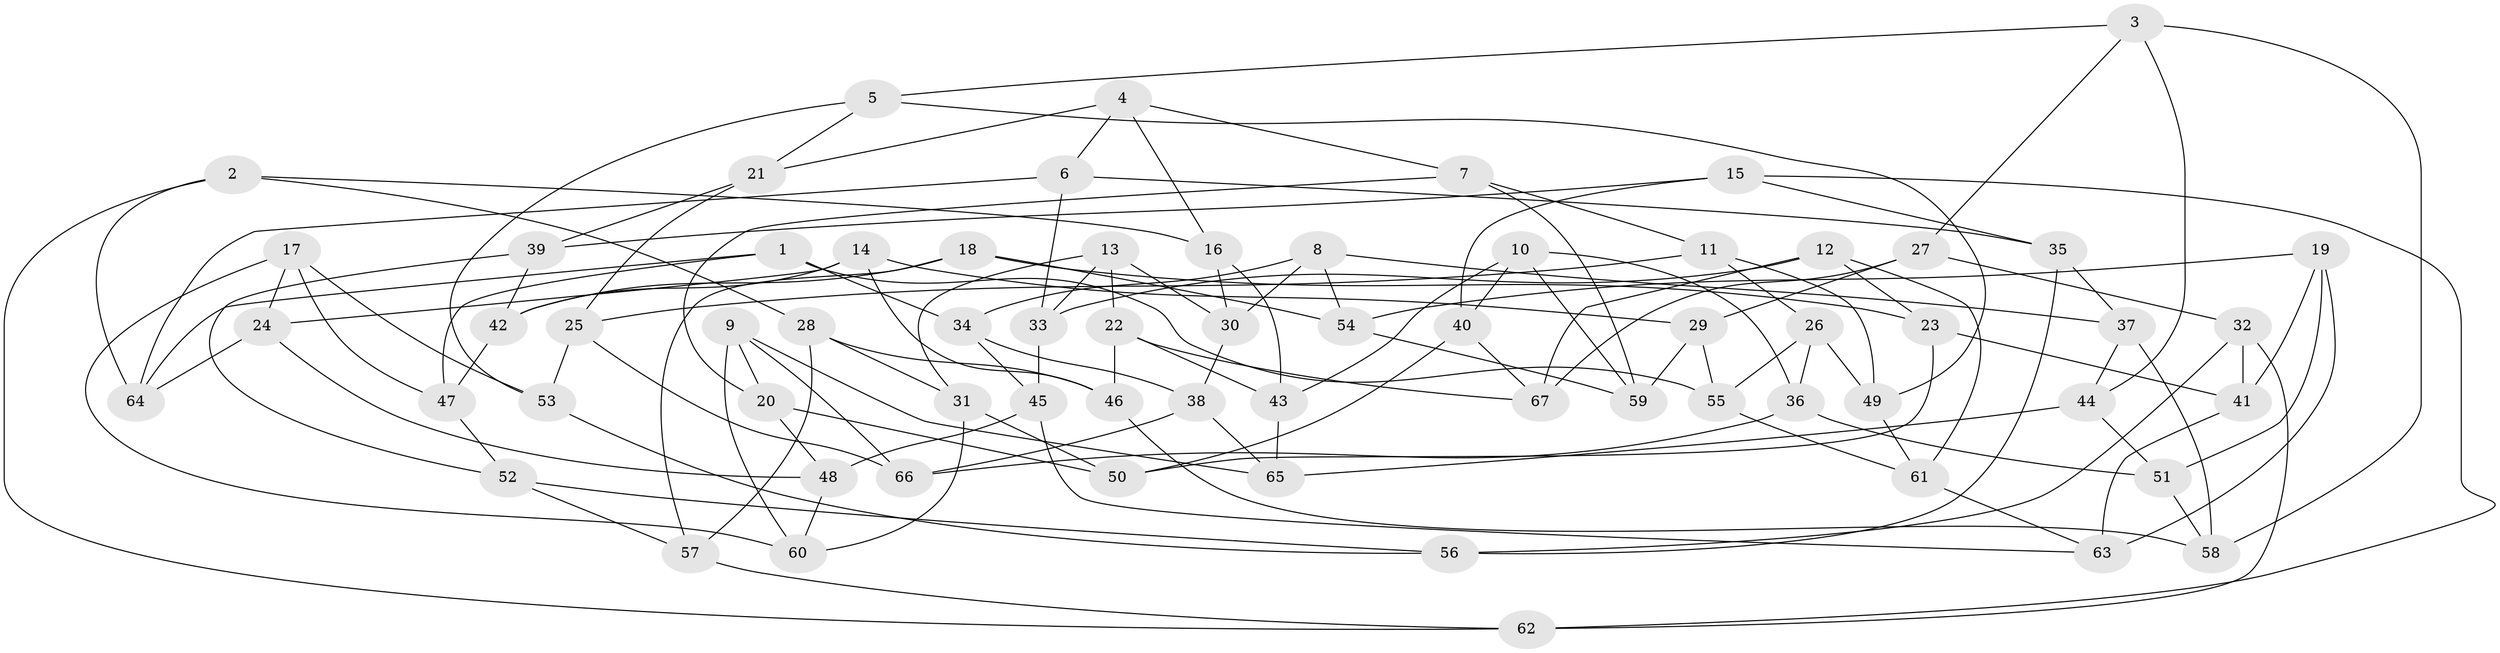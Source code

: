 // coarse degree distribution, {6: 0.45714285714285713, 5: 0.4, 4: 0.14285714285714285}
// Generated by graph-tools (version 1.1) at 2025/38/03/04/25 23:38:05]
// undirected, 67 vertices, 134 edges
graph export_dot {
  node [color=gray90,style=filled];
  1;
  2;
  3;
  4;
  5;
  6;
  7;
  8;
  9;
  10;
  11;
  12;
  13;
  14;
  15;
  16;
  17;
  18;
  19;
  20;
  21;
  22;
  23;
  24;
  25;
  26;
  27;
  28;
  29;
  30;
  31;
  32;
  33;
  34;
  35;
  36;
  37;
  38;
  39;
  40;
  41;
  42;
  43;
  44;
  45;
  46;
  47;
  48;
  49;
  50;
  51;
  52;
  53;
  54;
  55;
  56;
  57;
  58;
  59;
  60;
  61;
  62;
  63;
  64;
  65;
  66;
  67;
  1 -- 47;
  1 -- 34;
  1 -- 55;
  1 -- 64;
  2 -- 28;
  2 -- 62;
  2 -- 64;
  2 -- 16;
  3 -- 5;
  3 -- 27;
  3 -- 58;
  3 -- 44;
  4 -- 16;
  4 -- 21;
  4 -- 6;
  4 -- 7;
  5 -- 49;
  5 -- 53;
  5 -- 21;
  6 -- 33;
  6 -- 35;
  6 -- 64;
  7 -- 11;
  7 -- 20;
  7 -- 59;
  8 -- 34;
  8 -- 37;
  8 -- 30;
  8 -- 54;
  9 -- 20;
  9 -- 65;
  9 -- 60;
  9 -- 66;
  10 -- 43;
  10 -- 59;
  10 -- 40;
  10 -- 36;
  11 -- 49;
  11 -- 26;
  11 -- 25;
  12 -- 67;
  12 -- 33;
  12 -- 61;
  12 -- 23;
  13 -- 31;
  13 -- 33;
  13 -- 22;
  13 -- 30;
  14 -- 42;
  14 -- 46;
  14 -- 29;
  14 -- 24;
  15 -- 39;
  15 -- 35;
  15 -- 40;
  15 -- 62;
  16 -- 30;
  16 -- 43;
  17 -- 24;
  17 -- 53;
  17 -- 47;
  17 -- 60;
  18 -- 57;
  18 -- 23;
  18 -- 42;
  18 -- 54;
  19 -- 54;
  19 -- 63;
  19 -- 51;
  19 -- 41;
  20 -- 50;
  20 -- 48;
  21 -- 39;
  21 -- 25;
  22 -- 46;
  22 -- 43;
  22 -- 67;
  23 -- 50;
  23 -- 41;
  24 -- 64;
  24 -- 48;
  25 -- 53;
  25 -- 66;
  26 -- 55;
  26 -- 49;
  26 -- 36;
  27 -- 29;
  27 -- 67;
  27 -- 32;
  28 -- 57;
  28 -- 31;
  28 -- 46;
  29 -- 55;
  29 -- 59;
  30 -- 38;
  31 -- 50;
  31 -- 60;
  32 -- 62;
  32 -- 41;
  32 -- 56;
  33 -- 45;
  34 -- 38;
  34 -- 45;
  35 -- 37;
  35 -- 56;
  36 -- 51;
  36 -- 66;
  37 -- 44;
  37 -- 58;
  38 -- 65;
  38 -- 66;
  39 -- 42;
  39 -- 52;
  40 -- 67;
  40 -- 50;
  41 -- 63;
  42 -- 47;
  43 -- 65;
  44 -- 51;
  44 -- 65;
  45 -- 63;
  45 -- 48;
  46 -- 58;
  47 -- 52;
  48 -- 60;
  49 -- 61;
  51 -- 58;
  52 -- 56;
  52 -- 57;
  53 -- 56;
  54 -- 59;
  55 -- 61;
  57 -- 62;
  61 -- 63;
}
